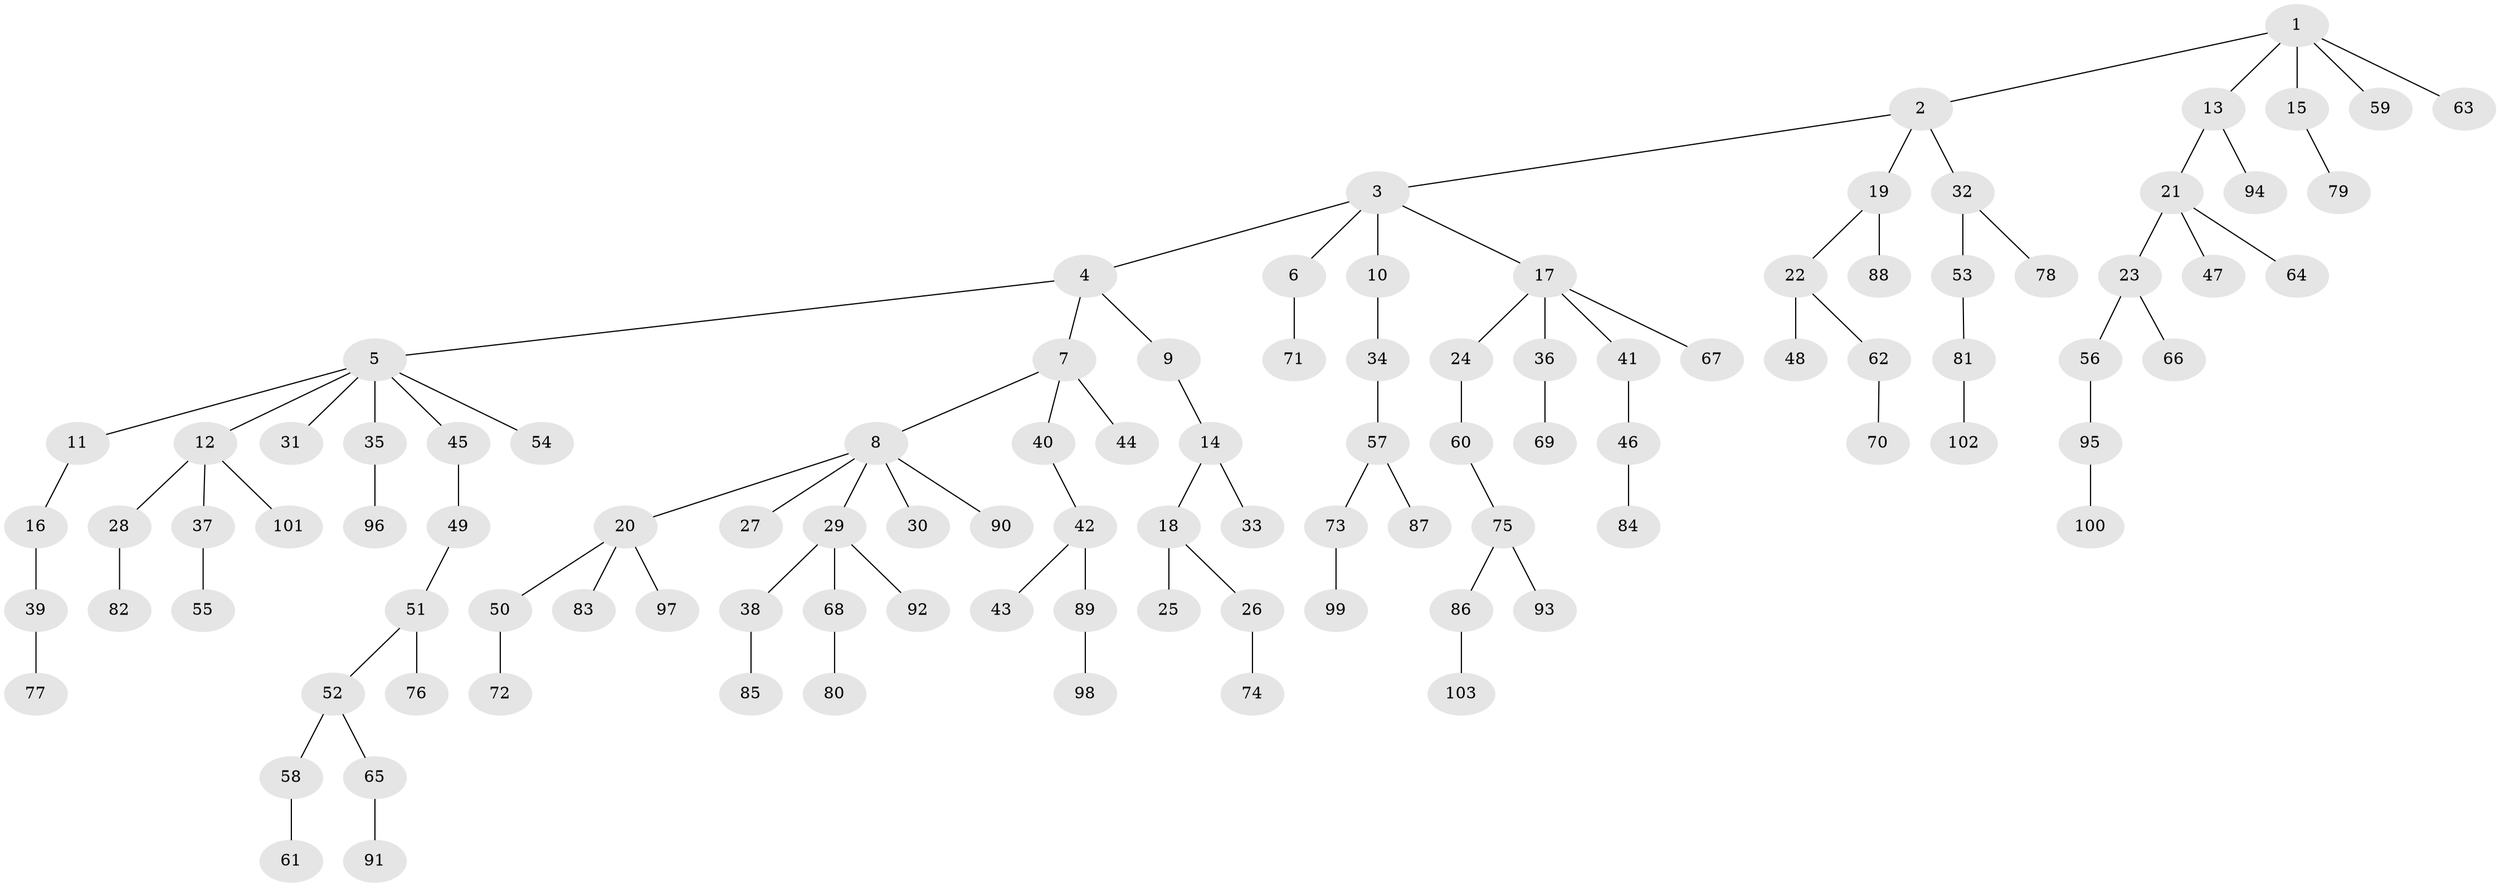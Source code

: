 // coarse degree distribution, {4: 0.05555555555555555, 1: 0.5694444444444444, 2: 0.2638888888888889, 5: 0.013888888888888888, 3: 0.06944444444444445, 18: 0.013888888888888888, 9: 0.013888888888888888}
// Generated by graph-tools (version 1.1) at 2025/56/03/04/25 21:56:50]
// undirected, 103 vertices, 102 edges
graph export_dot {
graph [start="1"]
  node [color=gray90,style=filled];
  1;
  2;
  3;
  4;
  5;
  6;
  7;
  8;
  9;
  10;
  11;
  12;
  13;
  14;
  15;
  16;
  17;
  18;
  19;
  20;
  21;
  22;
  23;
  24;
  25;
  26;
  27;
  28;
  29;
  30;
  31;
  32;
  33;
  34;
  35;
  36;
  37;
  38;
  39;
  40;
  41;
  42;
  43;
  44;
  45;
  46;
  47;
  48;
  49;
  50;
  51;
  52;
  53;
  54;
  55;
  56;
  57;
  58;
  59;
  60;
  61;
  62;
  63;
  64;
  65;
  66;
  67;
  68;
  69;
  70;
  71;
  72;
  73;
  74;
  75;
  76;
  77;
  78;
  79;
  80;
  81;
  82;
  83;
  84;
  85;
  86;
  87;
  88;
  89;
  90;
  91;
  92;
  93;
  94;
  95;
  96;
  97;
  98;
  99;
  100;
  101;
  102;
  103;
  1 -- 2;
  1 -- 13;
  1 -- 15;
  1 -- 59;
  1 -- 63;
  2 -- 3;
  2 -- 19;
  2 -- 32;
  3 -- 4;
  3 -- 6;
  3 -- 10;
  3 -- 17;
  4 -- 5;
  4 -- 7;
  4 -- 9;
  5 -- 11;
  5 -- 12;
  5 -- 31;
  5 -- 35;
  5 -- 45;
  5 -- 54;
  6 -- 71;
  7 -- 8;
  7 -- 40;
  7 -- 44;
  8 -- 20;
  8 -- 27;
  8 -- 29;
  8 -- 30;
  8 -- 90;
  9 -- 14;
  10 -- 34;
  11 -- 16;
  12 -- 28;
  12 -- 37;
  12 -- 101;
  13 -- 21;
  13 -- 94;
  14 -- 18;
  14 -- 33;
  15 -- 79;
  16 -- 39;
  17 -- 24;
  17 -- 36;
  17 -- 41;
  17 -- 67;
  18 -- 25;
  18 -- 26;
  19 -- 22;
  19 -- 88;
  20 -- 50;
  20 -- 83;
  20 -- 97;
  21 -- 23;
  21 -- 47;
  21 -- 64;
  22 -- 48;
  22 -- 62;
  23 -- 56;
  23 -- 66;
  24 -- 60;
  26 -- 74;
  28 -- 82;
  29 -- 38;
  29 -- 68;
  29 -- 92;
  32 -- 53;
  32 -- 78;
  34 -- 57;
  35 -- 96;
  36 -- 69;
  37 -- 55;
  38 -- 85;
  39 -- 77;
  40 -- 42;
  41 -- 46;
  42 -- 43;
  42 -- 89;
  45 -- 49;
  46 -- 84;
  49 -- 51;
  50 -- 72;
  51 -- 52;
  51 -- 76;
  52 -- 58;
  52 -- 65;
  53 -- 81;
  56 -- 95;
  57 -- 73;
  57 -- 87;
  58 -- 61;
  60 -- 75;
  62 -- 70;
  65 -- 91;
  68 -- 80;
  73 -- 99;
  75 -- 86;
  75 -- 93;
  81 -- 102;
  86 -- 103;
  89 -- 98;
  95 -- 100;
}
